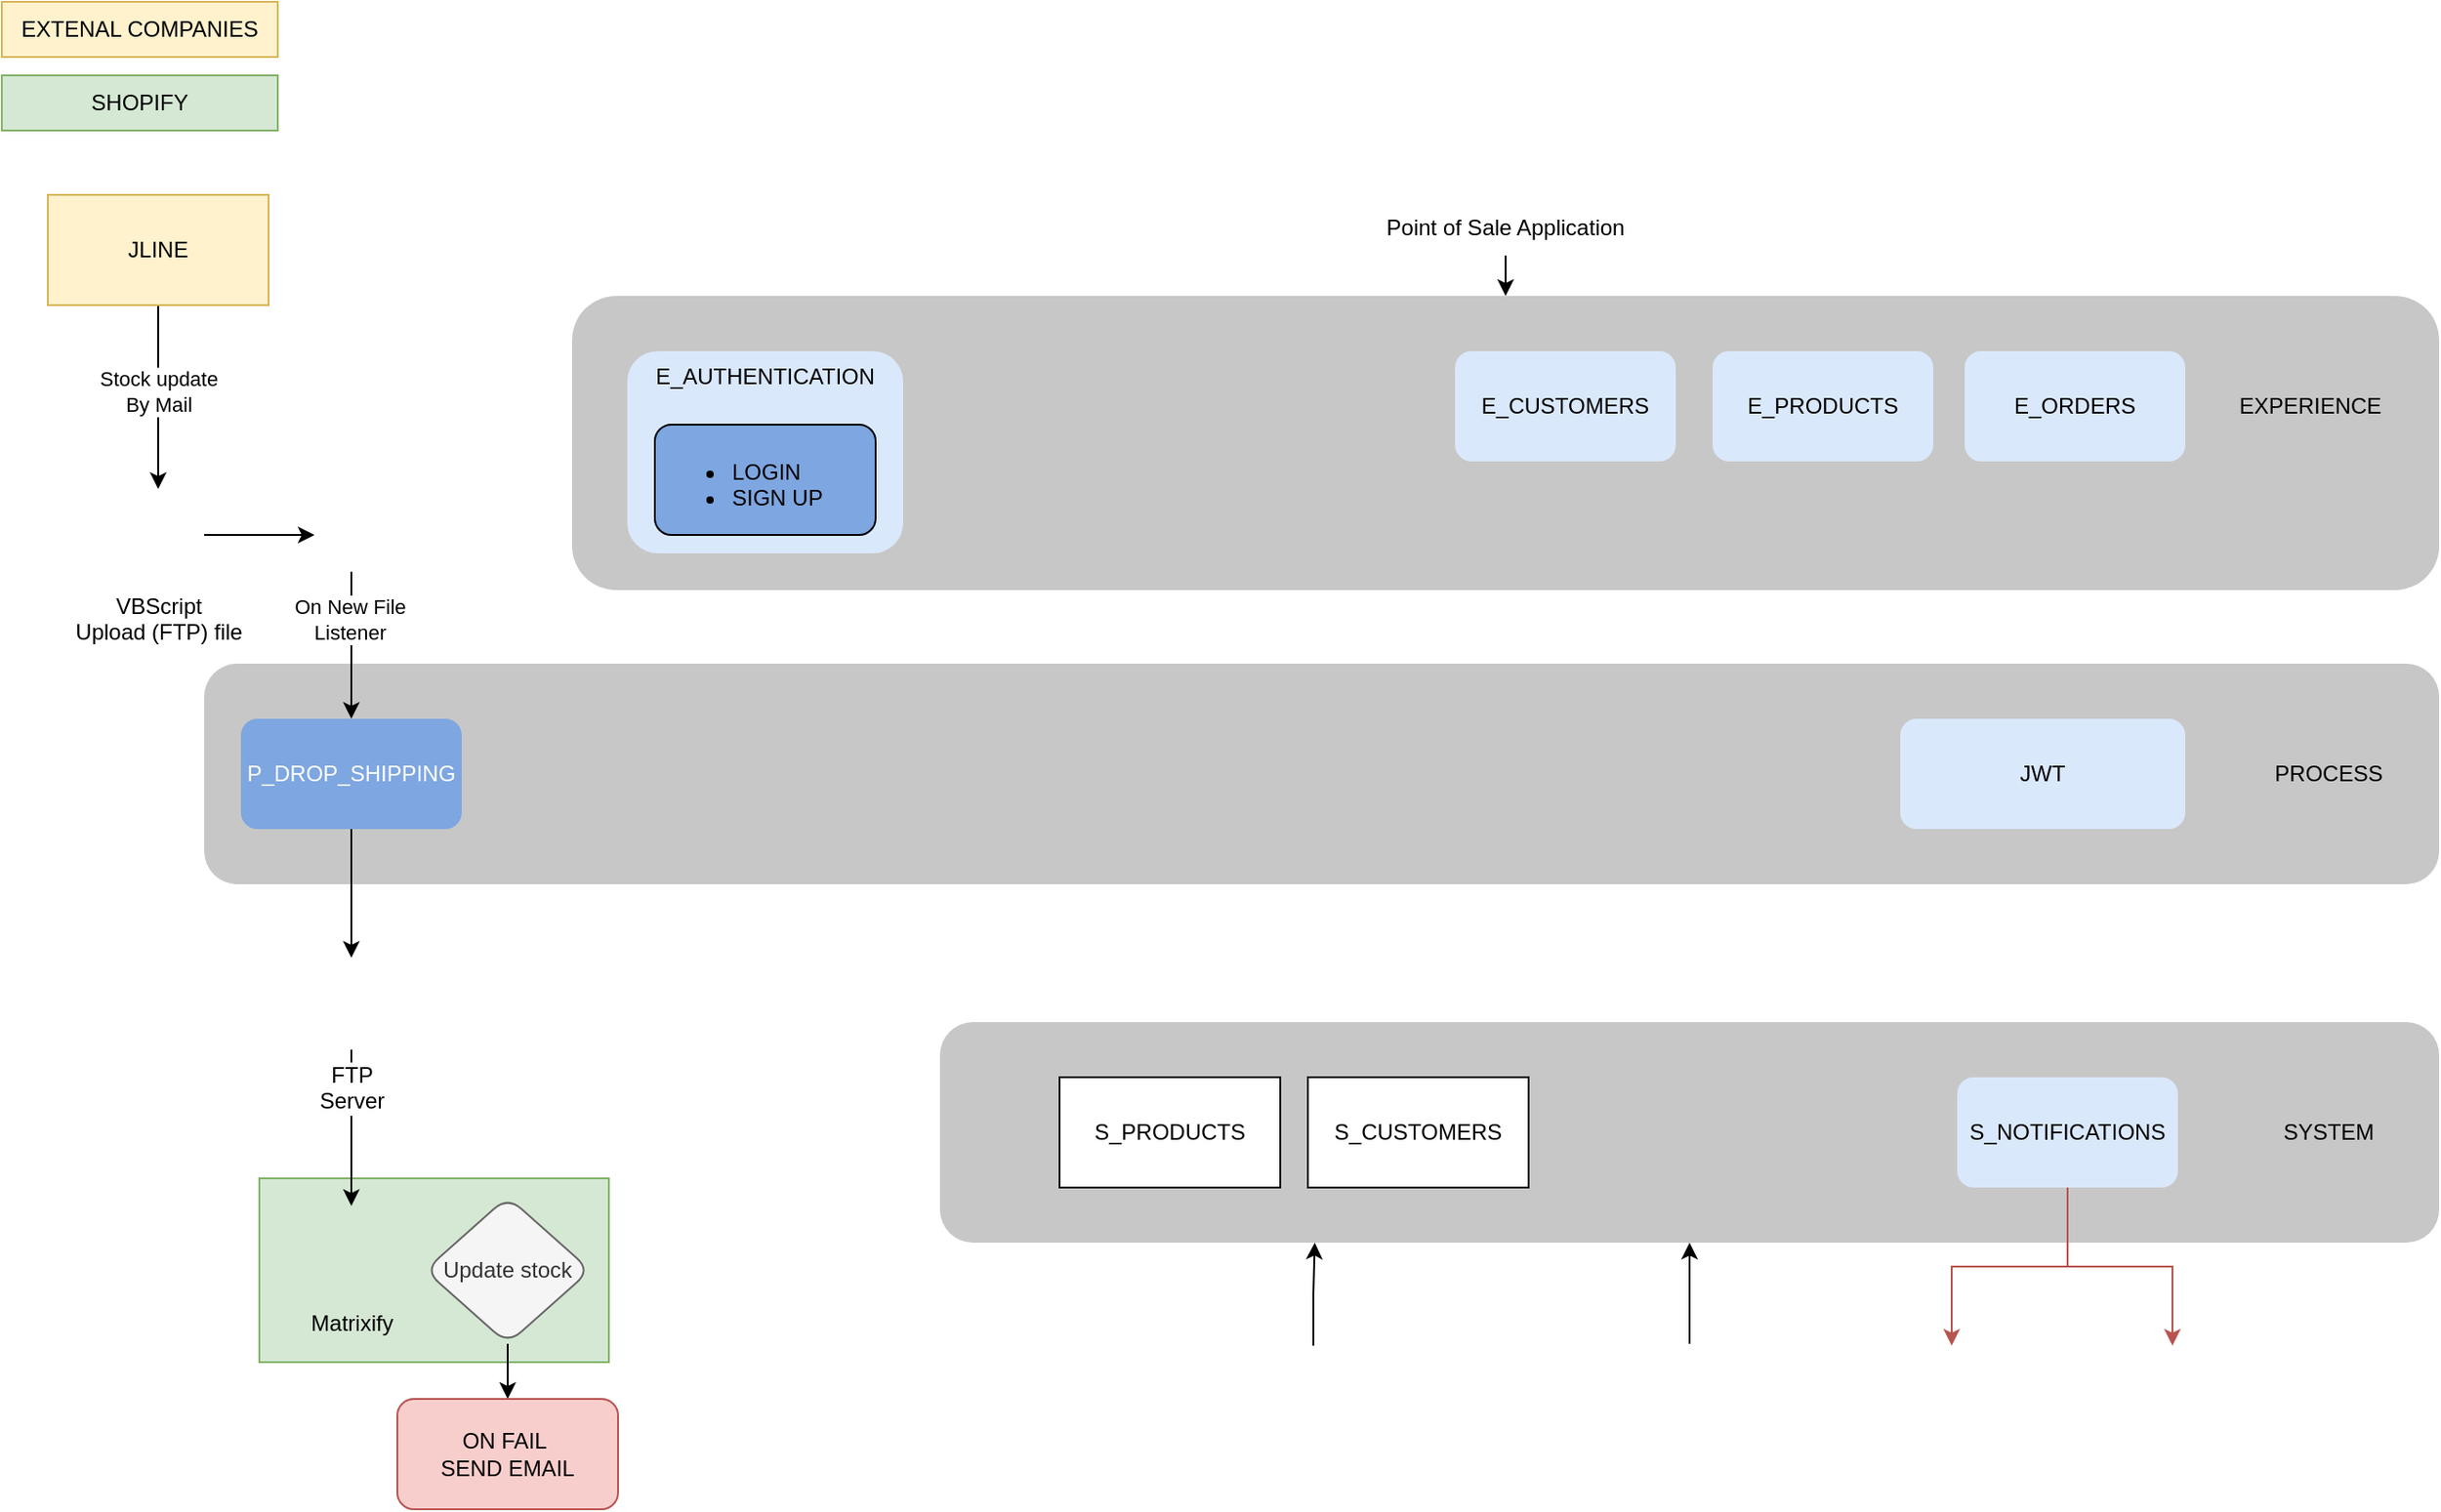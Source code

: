 <mxfile version="15.6.2" type="github">
  <diagram id="kQYQ7ZY42pBOONnznJGe" name="Page-1">
    <mxGraphModel dx="1296" dy="675" grid="1" gridSize="10" guides="1" tooltips="1" connect="1" arrows="1" fold="1" page="1" pageScale="1" pageWidth="850" pageHeight="1100" math="0" shadow="0">
      <root>
        <mxCell id="0" />
        <mxCell id="1" parent="0" />
        <mxCell id="GL0h9EJTpY5fYc8BiBwz-1" value="" style="rounded=1;whiteSpace=wrap;html=1;strokeColor=none;fillColor=#C7C7C7;" vertex="1" parent="1">
          <mxGeometry x="530" y="575" width="815" height="120" as="geometry" />
        </mxCell>
        <mxCell id="ZSADZLsk4UOC9W3OqM0E-66" value="" style="rounded=1;whiteSpace=wrap;html=1;strokeColor=none;fillColor=#C7C7C7;" parent="1" vertex="1">
          <mxGeometry x="330" y="180" width="1015" height="160" as="geometry" />
        </mxCell>
        <mxCell id="ZSADZLsk4UOC9W3OqM0E-60" value="" style="rounded=0;whiteSpace=wrap;html=1;strokeColor=#82b366;fillColor=#d5e8d4;" parent="1" vertex="1">
          <mxGeometry x="160" y="660" width="190" height="100" as="geometry" />
        </mxCell>
        <mxCell id="ZSADZLsk4UOC9W3OqM0E-17" value="EXPERIENCE" style="text;html=1;strokeColor=none;fillColor=none;align=center;verticalAlign=middle;whiteSpace=wrap;rounded=0;" parent="1" vertex="1">
          <mxGeometry x="1225" y="225" width="100" height="30" as="geometry" />
        </mxCell>
        <mxCell id="ZSADZLsk4UOC9W3OqM0E-18" value="" style="group" parent="1" vertex="1" connectable="0">
          <mxGeometry x="767" y="90" width="141" height="80" as="geometry" />
        </mxCell>
        <mxCell id="ZSADZLsk4UOC9W3OqM0E-14" value="" style="shape=image;html=1;verticalAlign=top;verticalLabelPosition=bottom;labelBackgroundColor=#ffffff;imageAspect=0;aspect=fixed;image=https://cdn4.iconfinder.com/data/icons/essential-3/32/368-Computer-128.png;strokeColor=default;" parent="ZSADZLsk4UOC9W3OqM0E-18" vertex="1">
          <mxGeometry x="51.5" width="38" height="38" as="geometry" />
        </mxCell>
        <mxCell id="ZSADZLsk4UOC9W3OqM0E-15" value="Point of Sale Application" style="text;html=1;strokeColor=none;fillColor=none;align=center;verticalAlign=middle;whiteSpace=wrap;rounded=0;" parent="ZSADZLsk4UOC9W3OqM0E-18" vertex="1">
          <mxGeometry y="38" width="141" height="30" as="geometry" />
        </mxCell>
        <mxCell id="ZSADZLsk4UOC9W3OqM0E-20" value="E_CUSTOMERS" style="rounded=1;whiteSpace=wrap;html=1;strokeColor=none;fillColor=#dae8fc;" parent="1" vertex="1">
          <mxGeometry x="810" y="210" width="120" height="60" as="geometry" />
        </mxCell>
        <mxCell id="ZSADZLsk4UOC9W3OqM0E-21" value="E_PRODUCTS" style="rounded=1;whiteSpace=wrap;html=1;strokeColor=none;fillColor=#dae8fc;" parent="1" vertex="1">
          <mxGeometry x="950" y="210" width="120" height="60" as="geometry" />
        </mxCell>
        <mxCell id="ZSADZLsk4UOC9W3OqM0E-22" value="E_ORDERS" style="rounded=1;whiteSpace=wrap;html=1;strokeColor=none;fillColor=#dae8fc;" parent="1" vertex="1">
          <mxGeometry x="1087" y="210" width="120" height="60" as="geometry" />
        </mxCell>
        <mxCell id="ZSADZLsk4UOC9W3OqM0E-23" value="" style="rounded=1;whiteSpace=wrap;html=1;strokeColor=none;fillColor=#C7C7C7;" parent="1" vertex="1">
          <mxGeometry x="130" y="380" width="1215" height="120" as="geometry" />
        </mxCell>
        <mxCell id="ZSADZLsk4UOC9W3OqM0E-24" value="PROCESS" style="text;html=1;strokeColor=none;fillColor=none;align=center;verticalAlign=middle;whiteSpace=wrap;rounded=0;" parent="1" vertex="1">
          <mxGeometry x="1235" y="425" width="100" height="30" as="geometry" />
        </mxCell>
        <mxCell id="ZSADZLsk4UOC9W3OqM0E-26" value="SYSTEM" style="text;html=1;strokeColor=none;fillColor=none;align=center;verticalAlign=middle;whiteSpace=wrap;rounded=0;" parent="1" vertex="1">
          <mxGeometry x="1235" y="620" width="100" height="30" as="geometry" />
        </mxCell>
        <mxCell id="ZSADZLsk4UOC9W3OqM0E-30" style="edgeStyle=orthogonalEdgeStyle;rounded=0;orthogonalLoop=1;jettySize=auto;html=1;exitX=0.5;exitY=1;exitDx=0;exitDy=0;fillColor=#f8cecc;strokeColor=#b85450;" parent="1" source="ZSADZLsk4UOC9W3OqM0E-27" target="ZSADZLsk4UOC9W3OqM0E-28" edge="1">
          <mxGeometry relative="1" as="geometry" />
        </mxCell>
        <mxCell id="ZSADZLsk4UOC9W3OqM0E-42" style="edgeStyle=orthogonalEdgeStyle;rounded=0;orthogonalLoop=1;jettySize=auto;html=1;exitX=0.5;exitY=1;exitDx=0;exitDy=0;entryX=0.5;entryY=0;entryDx=0;entryDy=0;fillColor=#f8cecc;strokeColor=#b85450;" parent="1" source="ZSADZLsk4UOC9W3OqM0E-27" target="ZSADZLsk4UOC9W3OqM0E-41" edge="1">
          <mxGeometry relative="1" as="geometry" />
        </mxCell>
        <mxCell id="ZSADZLsk4UOC9W3OqM0E-27" value="S_NOTIFICATIONS" style="rounded=1;whiteSpace=wrap;html=1;strokeColor=none;fillColor=#dae8fc;" parent="1" vertex="1">
          <mxGeometry x="1083" y="605" width="120" height="60" as="geometry" />
        </mxCell>
        <mxCell id="ZSADZLsk4UOC9W3OqM0E-28" value="" style="shape=image;html=1;verticalAlign=top;verticalLabelPosition=bottom;labelBackgroundColor=#ffffff;imageAspect=0;aspect=fixed;image=https://cdn4.iconfinder.com/data/icons/logos-and-brands/512/306_Slack_logo-128.png;strokeColor=default;" parent="1" vertex="1">
          <mxGeometry x="1055" y="751" width="50" height="50" as="geometry" />
        </mxCell>
        <mxCell id="GL0h9EJTpY5fYc8BiBwz-2" style="edgeStyle=orthogonalEdgeStyle;rounded=0;orthogonalLoop=1;jettySize=auto;html=1;entryX=0.5;entryY=1;entryDx=0;entryDy=0;fontColor=#000000;" edge="1" parent="1" source="ZSADZLsk4UOC9W3OqM0E-31" target="GL0h9EJTpY5fYc8BiBwz-1">
          <mxGeometry relative="1" as="geometry" />
        </mxCell>
        <mxCell id="ZSADZLsk4UOC9W3OqM0E-31" value="" style="shape=image;html=1;verticalAlign=top;verticalLabelPosition=bottom;labelBackgroundColor=#ffffff;imageAspect=0;aspect=fixed;image=https://cdn3.iconfinder.com/data/icons/popular-services-brands-vol-2/512/shopify-128.png;strokeColor=default;" parent="1" vertex="1">
          <mxGeometry x="912.5" y="750" width="50" height="50" as="geometry" />
        </mxCell>
        <mxCell id="ZSADZLsk4UOC9W3OqM0E-32" value="S_PRODUCTS" style="rounded=0;whiteSpace=wrap;html=1;strokeColor=default;" parent="1" vertex="1">
          <mxGeometry x="595" y="605" width="120" height="60" as="geometry" />
        </mxCell>
        <mxCell id="ZSADZLsk4UOC9W3OqM0E-34" value="S_CUSTOMERS" style="rounded=0;whiteSpace=wrap;html=1;strokeColor=default;" parent="1" vertex="1">
          <mxGeometry x="730" y="605" width="120" height="60" as="geometry" />
        </mxCell>
        <mxCell id="GL0h9EJTpY5fYc8BiBwz-3" style="edgeStyle=orthogonalEdgeStyle;rounded=0;orthogonalLoop=1;jettySize=auto;html=1;entryX=0.25;entryY=1;entryDx=0;entryDy=0;fontColor=#000000;" edge="1" parent="1" source="ZSADZLsk4UOC9W3OqM0E-37" target="GL0h9EJTpY5fYc8BiBwz-1">
          <mxGeometry relative="1" as="geometry" />
        </mxCell>
        <mxCell id="ZSADZLsk4UOC9W3OqM0E-37" value="" style="shape=image;html=1;verticalAlign=top;verticalLabelPosition=bottom;labelBackgroundColor=#ffffff;imageAspect=0;aspect=fixed;image=https://cdn4.iconfinder.com/data/icons/logos-3/181/MySQL-128.png;strokeColor=default;" parent="1" vertex="1">
          <mxGeometry x="708" y="751" width="50" height="50" as="geometry" />
        </mxCell>
        <mxCell id="ZSADZLsk4UOC9W3OqM0E-41" value="" style="shape=image;html=1;verticalAlign=top;verticalLabelPosition=bottom;labelBackgroundColor=#ffffff;imageAspect=0;aspect=fixed;image=https://cdn4.iconfinder.com/data/icons/social-media-logos-6/512/74-outlook-128.png;strokeColor=default;" parent="1" vertex="1">
          <mxGeometry x="1175" y="751" width="50" height="50" as="geometry" />
        </mxCell>
        <mxCell id="ZSADZLsk4UOC9W3OqM0E-46" style="edgeStyle=orthogonalEdgeStyle;rounded=0;orthogonalLoop=1;jettySize=auto;html=1;exitX=0.5;exitY=1;exitDx=0;exitDy=0;entryX=0.5;entryY=0;entryDx=0;entryDy=0;" parent="1" source="ZSADZLsk4UOC9W3OqM0E-43" target="ZSADZLsk4UOC9W3OqM0E-44" edge="1">
          <mxGeometry relative="1" as="geometry" />
        </mxCell>
        <mxCell id="ZSADZLsk4UOC9W3OqM0E-43" value="P_DROP_SHIPPING" style="rounded=1;whiteSpace=wrap;html=1;strokeColor=none;fillColor=#7EA6E0;fontColor=#FFFFFF;" parent="1" vertex="1">
          <mxGeometry x="150" y="410" width="120" height="60" as="geometry" />
        </mxCell>
        <mxCell id="ZSADZLsk4UOC9W3OqM0E-59" style="edgeStyle=orthogonalEdgeStyle;rounded=0;orthogonalLoop=1;jettySize=auto;html=1;entryX=0.5;entryY=0;entryDx=0;entryDy=0;fontColor=#FFFFFF;" parent="1" source="ZSADZLsk4UOC9W3OqM0E-44" target="ZSADZLsk4UOC9W3OqM0E-58" edge="1">
          <mxGeometry relative="1" as="geometry" />
        </mxCell>
        <mxCell id="ZSADZLsk4UOC9W3OqM0E-44" value="FTP &lt;br&gt;Server" style="shape=image;html=1;verticalAlign=top;verticalLabelPosition=bottom;labelBackgroundColor=#ffffff;imageAspect=0;aspect=fixed;image=https://cdn4.iconfinder.com/data/icons/logos-brands-5/24/digitalocean-128.png;strokeColor=default;" parent="1" vertex="1">
          <mxGeometry x="185" y="540" width="50" height="50" as="geometry" />
        </mxCell>
        <mxCell id="ZSADZLsk4UOC9W3OqM0E-55" style="edgeStyle=orthogonalEdgeStyle;rounded=0;orthogonalLoop=1;jettySize=auto;html=1;entryX=0.5;entryY=0;entryDx=0;entryDy=0;exitX=0.5;exitY=1;exitDx=0;exitDy=0;" parent="1" source="ZSADZLsk4UOC9W3OqM0E-57" target="ZSADZLsk4UOC9W3OqM0E-43" edge="1">
          <mxGeometry relative="1" as="geometry">
            <mxPoint x="260" y="345" as="sourcePoint" />
          </mxGeometry>
        </mxCell>
        <mxCell id="ZSADZLsk4UOC9W3OqM0E-56" value="On New File&lt;br&gt;Listener" style="edgeLabel;html=1;align=center;verticalAlign=middle;resizable=0;points=[];" parent="ZSADZLsk4UOC9W3OqM0E-55" vertex="1" connectable="0">
          <mxGeometry x="-0.351" y="-1" relative="1" as="geometry">
            <mxPoint as="offset" />
          </mxGeometry>
        </mxCell>
        <mxCell id="ZSADZLsk4UOC9W3OqM0E-49" value="EXTENAL COMPANIES" style="text;html=1;strokeColor=#d6b656;fillColor=#fff2cc;align=center;verticalAlign=middle;whiteSpace=wrap;rounded=0;" parent="1" vertex="1">
          <mxGeometry x="20" y="20" width="150" height="30" as="geometry" />
        </mxCell>
        <mxCell id="ZSADZLsk4UOC9W3OqM0E-51" style="edgeStyle=orthogonalEdgeStyle;rounded=0;orthogonalLoop=1;jettySize=auto;html=1;exitX=0.5;exitY=1;exitDx=0;exitDy=0;entryX=0.5;entryY=0;entryDx=0;entryDy=0;" parent="1" source="ZSADZLsk4UOC9W3OqM0E-50" target="ZSADZLsk4UOC9W3OqM0E-53" edge="1">
          <mxGeometry relative="1" as="geometry" />
        </mxCell>
        <mxCell id="ZSADZLsk4UOC9W3OqM0E-52" value="Stock update&lt;br&gt;By Mail" style="edgeLabel;html=1;align=center;verticalAlign=middle;resizable=0;points=[];" parent="ZSADZLsk4UOC9W3OqM0E-51" vertex="1" connectable="0">
          <mxGeometry x="-0.258" relative="1" as="geometry">
            <mxPoint y="10" as="offset" />
          </mxGeometry>
        </mxCell>
        <mxCell id="ZSADZLsk4UOC9W3OqM0E-50" value="JLINE" style="rounded=0;whiteSpace=wrap;html=1;strokeColor=#d6b656;fillColor=#fff2cc;" parent="1" vertex="1">
          <mxGeometry x="45" y="125" width="120" height="60" as="geometry" />
        </mxCell>
        <mxCell id="ZSADZLsk4UOC9W3OqM0E-64" style="edgeStyle=orthogonalEdgeStyle;rounded=0;orthogonalLoop=1;jettySize=auto;html=1;exitX=1;exitY=0.5;exitDx=0;exitDy=0;fontColor=#000000;" parent="1" source="ZSADZLsk4UOC9W3OqM0E-53" target="ZSADZLsk4UOC9W3OqM0E-57" edge="1">
          <mxGeometry relative="1" as="geometry" />
        </mxCell>
        <mxCell id="ZSADZLsk4UOC9W3OqM0E-53" value="VBScript &lt;br&gt;Upload (FTP) file" style="shape=image;html=1;verticalAlign=top;verticalLabelPosition=bottom;labelBackgroundColor=#ffffff;imageAspect=0;aspect=fixed;image=https://cdn3.iconfinder.com/data/icons/humano2/128x128/mimetypes/application-x-executable-script.png;strokeColor=default;" parent="1" vertex="1">
          <mxGeometry x="80" y="285" width="50" height="50" as="geometry" />
        </mxCell>
        <mxCell id="ZSADZLsk4UOC9W3OqM0E-57" value="" style="shape=image;html=1;verticalAlign=top;verticalLabelPosition=bottom;labelBackgroundColor=#ffffff;imageAspect=0;aspect=fixed;image=https://cdn0.iconfinder.com/data/icons/common-file-extensions-audio-documents/24/ext_csv-128.png;strokeColor=default;" parent="1" vertex="1">
          <mxGeometry x="190" y="290" width="40" height="40" as="geometry" />
        </mxCell>
        <mxCell id="ZSADZLsk4UOC9W3OqM0E-58" value="Matrixify" style="shape=image;html=1;verticalAlign=top;verticalLabelPosition=bottom;labelBackgroundColor=none;imageAspect=0;aspect=fixed;image=https://cdn1.iconfinder.com/data/icons/material-core/23/extension-128.png;rounded=1;fontColor=#000000;strokeColor=default;fillColor=#7EA6E0;" parent="1" vertex="1">
          <mxGeometry x="185" y="675" width="50" height="50" as="geometry" />
        </mxCell>
        <mxCell id="ZSADZLsk4UOC9W3OqM0E-63" value="" style="edgeStyle=orthogonalEdgeStyle;rounded=0;orthogonalLoop=1;jettySize=auto;html=1;fontColor=#000000;" parent="1" source="ZSADZLsk4UOC9W3OqM0E-61" target="ZSADZLsk4UOC9W3OqM0E-62" edge="1">
          <mxGeometry relative="1" as="geometry" />
        </mxCell>
        <mxCell id="ZSADZLsk4UOC9W3OqM0E-61" value="Update stock" style="rhombus;whiteSpace=wrap;html=1;rounded=1;fontColor=#333333;strokeColor=#666666;fillColor=#f5f5f5;" parent="1" vertex="1">
          <mxGeometry x="250" y="670" width="90" height="80" as="geometry" />
        </mxCell>
        <mxCell id="ZSADZLsk4UOC9W3OqM0E-62" value="ON FAIL&amp;nbsp;&lt;br&gt;SEND EMAIL" style="rounded=1;whiteSpace=wrap;html=1;strokeColor=#b85450;fillColor=#f8cecc;" parent="1" vertex="1">
          <mxGeometry x="235" y="780" width="120" height="60" as="geometry" />
        </mxCell>
        <mxCell id="ZSADZLsk4UOC9W3OqM0E-65" value="SHOPIFY" style="text;html=1;strokeColor=#82b366;fillColor=#d5e8d4;align=center;verticalAlign=middle;whiteSpace=wrap;rounded=0;" parent="1" vertex="1">
          <mxGeometry x="20" y="60" width="150" height="30" as="geometry" />
        </mxCell>
        <mxCell id="ZSADZLsk4UOC9W3OqM0E-68" style="edgeStyle=orthogonalEdgeStyle;rounded=0;orthogonalLoop=1;jettySize=auto;html=1;fontColor=#000000;" parent="1" source="ZSADZLsk4UOC9W3OqM0E-15" target="ZSADZLsk4UOC9W3OqM0E-66" edge="1">
          <mxGeometry relative="1" as="geometry" />
        </mxCell>
        <mxCell id="ZSADZLsk4UOC9W3OqM0E-69" value="E_AUTHENTICATION&lt;br&gt;&lt;br&gt;&lt;div&gt;&lt;br&gt;&lt;/div&gt;" style="rounded=1;whiteSpace=wrap;html=1;strokeColor=none;fillColor=#dae8fc;horizontal=1;verticalAlign=top;" parent="1" vertex="1">
          <mxGeometry x="360" y="210" width="150" height="110" as="geometry" />
        </mxCell>
        <mxCell id="ZSADZLsk4UOC9W3OqM0E-71" value="JWT" style="rounded=1;whiteSpace=wrap;html=1;strokeColor=none;fillColor=#dae8fc;" parent="1" vertex="1">
          <mxGeometry x="1052" y="410" width="155" height="60" as="geometry" />
        </mxCell>
        <mxCell id="GL0h9EJTpY5fYc8BiBwz-4" value="&lt;ul&gt;&lt;li&gt;LOGIN&lt;/li&gt;&lt;li&gt;SIGN UP&lt;/li&gt;&lt;/ul&gt;" style="rounded=1;whiteSpace=wrap;html=1;labelBackgroundColor=none;fontColor=#000000;strokeColor=default;fillColor=#7EA6E0;align=left;verticalAlign=top;" vertex="1" parent="1">
          <mxGeometry x="375" y="250" width="120" height="60" as="geometry" />
        </mxCell>
      </root>
    </mxGraphModel>
  </diagram>
</mxfile>
